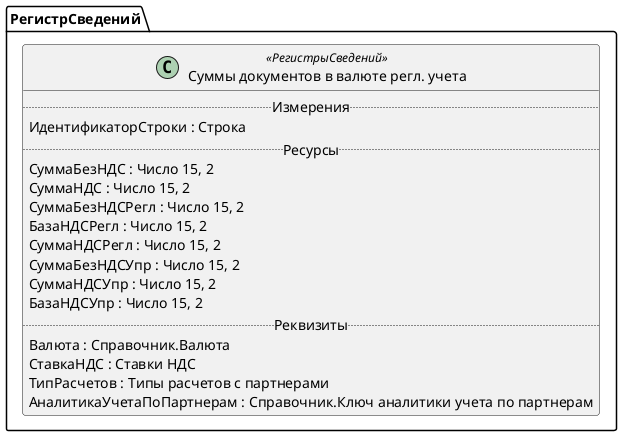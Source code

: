 ﻿@startuml СуммыДокументовВВалютеРегл
'!include templates.wsd
'..\include templates.wsd
class РегистрСведений.СуммыДокументовВВалютеРегл as "Суммы документов в валюте регл. учета" <<РегистрыСведений>>
{
..Измерения..
ИдентификаторСтроки : Строка
..Ресурсы..
СуммаБезНДС : Число 15, 2
СуммаНДС : Число 15, 2
СуммаБезНДСРегл : Число 15, 2
БазаНДСРегл : Число 15, 2
СуммаНДСРегл : Число 15, 2
СуммаБезНДСУпр : Число 15, 2
СуммаНДСУпр : Число 15, 2
БазаНДСУпр : Число 15, 2
..Реквизиты..
Валюта : Справочник.Валюта
СтавкаНДС : Ставки НДС
ТипРасчетов : Типы расчетов с партнерами
АналитикаУчетаПоПартнерам : Справочник.Ключ аналитики учета по партнерам
}
@enduml
